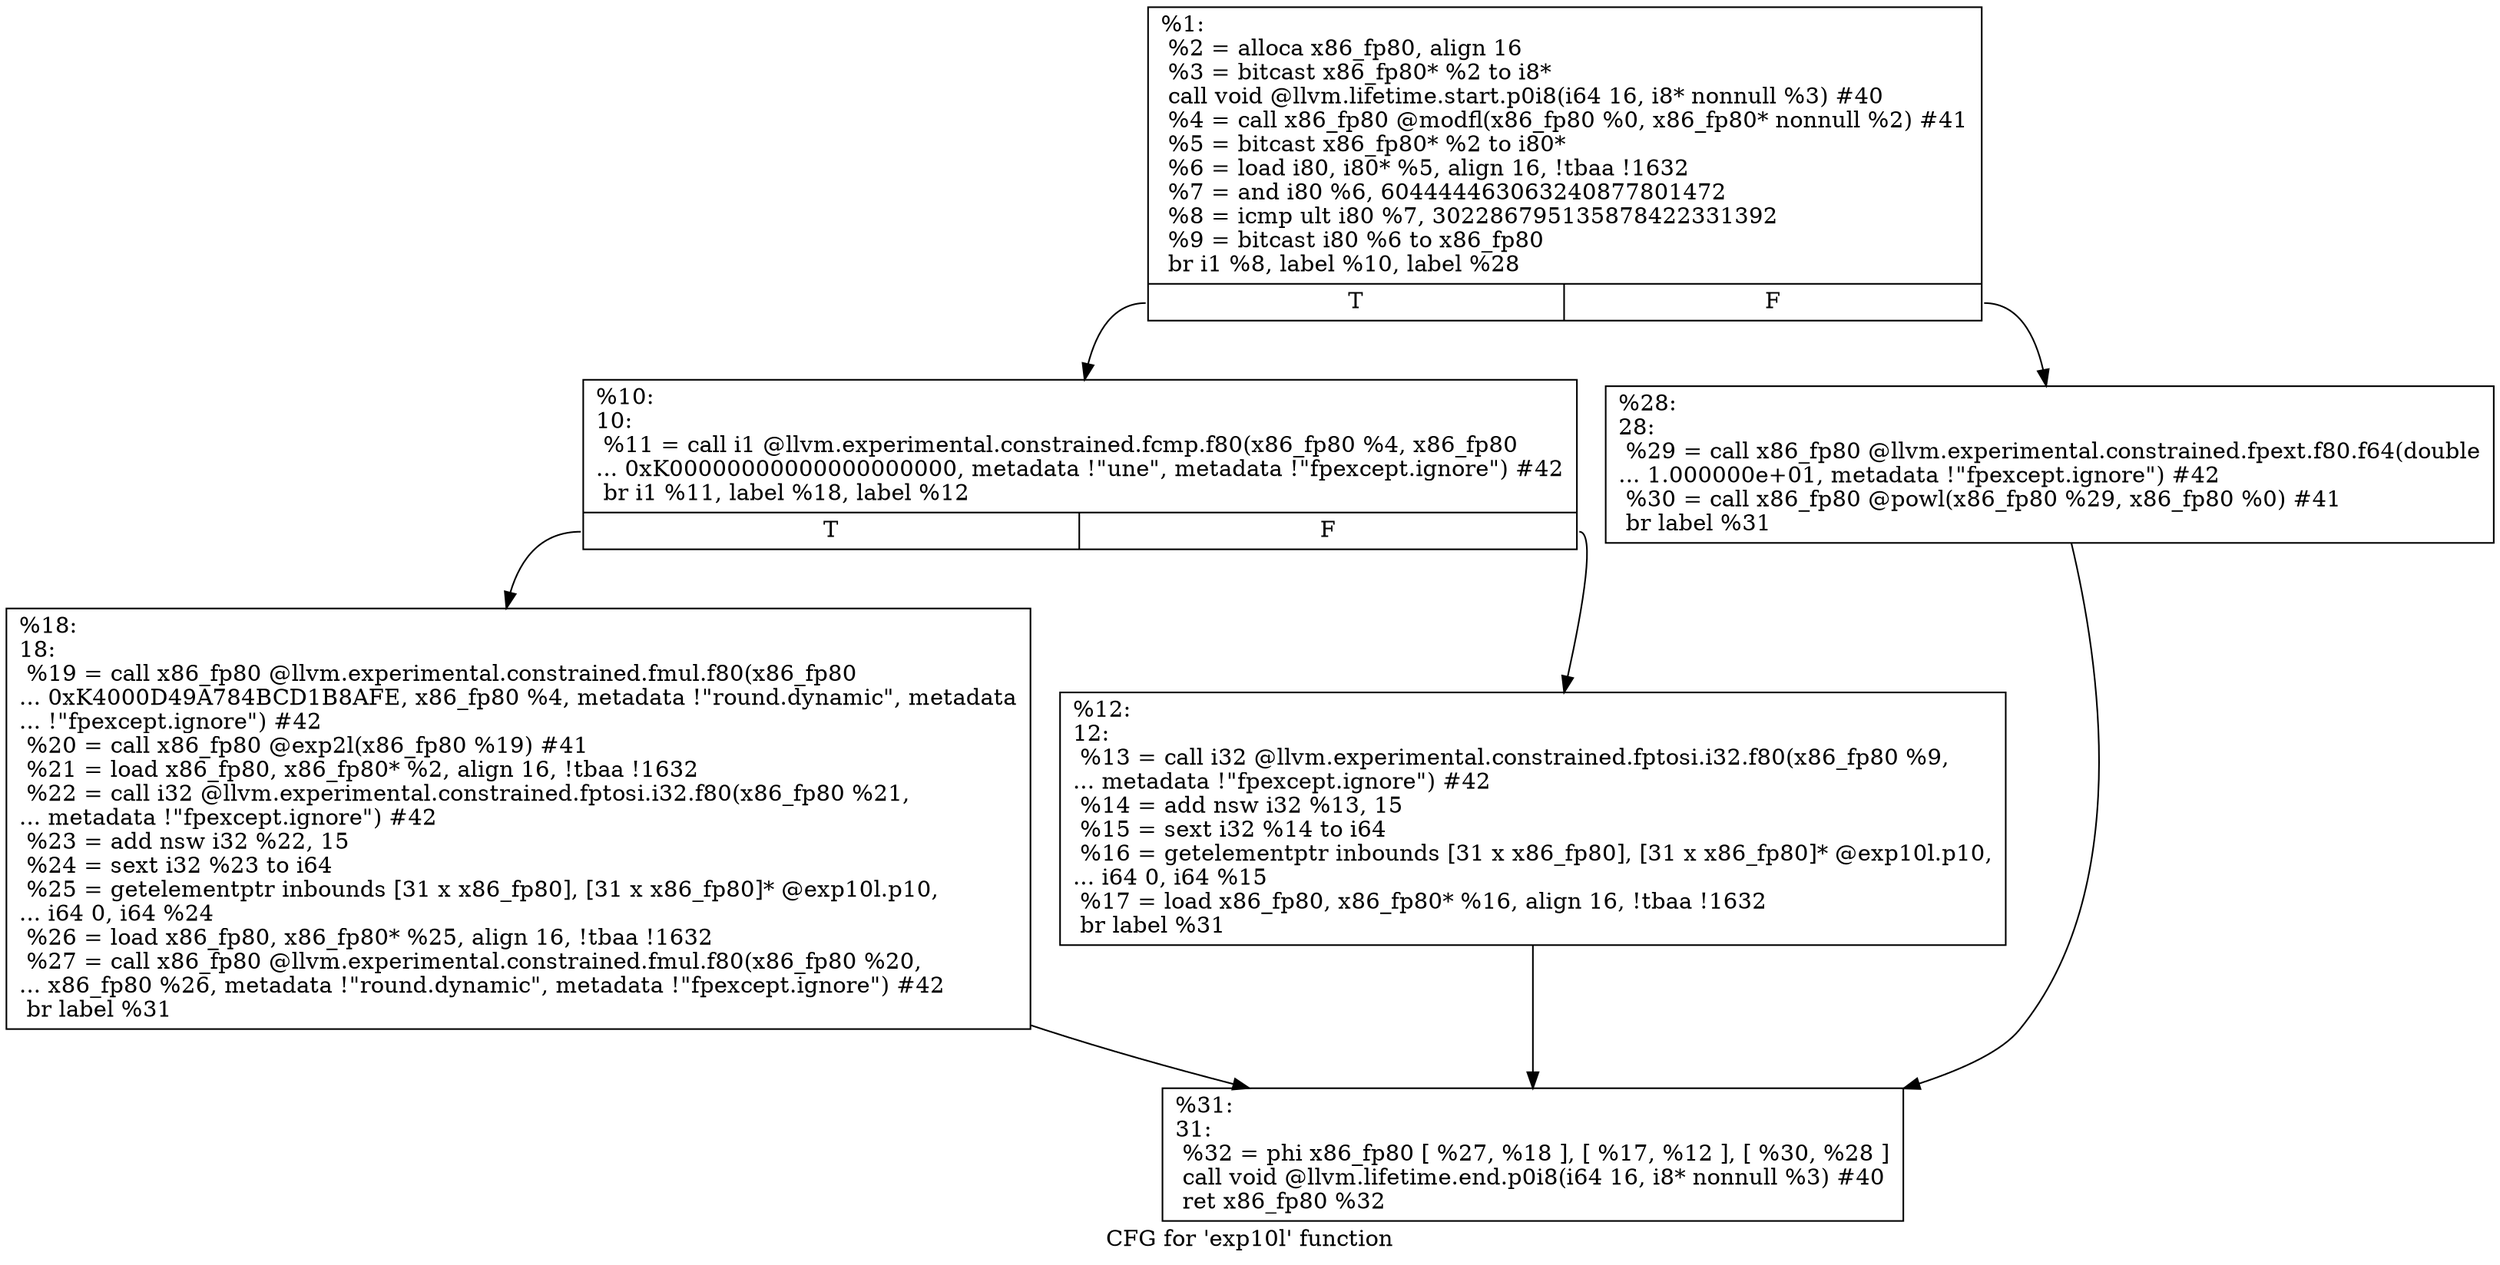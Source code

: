 digraph "CFG for 'exp10l' function" {
	label="CFG for 'exp10l' function";

	Node0x17a4e40 [shape=record,label="{%1:\l  %2 = alloca x86_fp80, align 16\l  %3 = bitcast x86_fp80* %2 to i8*\l  call void @llvm.lifetime.start.p0i8(i64 16, i8* nonnull %3) #40\l  %4 = call x86_fp80 @modfl(x86_fp80 %0, x86_fp80* nonnull %2) #41\l  %5 = bitcast x86_fp80* %2 to i80*\l  %6 = load i80, i80* %5, align 16, !tbaa !1632\l  %7 = and i80 %6, 604444463063240877801472\l  %8 = icmp ult i80 %7, 302286795135878422331392\l  %9 = bitcast i80 %6 to x86_fp80\l  br i1 %8, label %10, label %28\l|{<s0>T|<s1>F}}"];
	Node0x17a4e40:s0 -> Node0x17a4ed0;
	Node0x17a4e40:s1 -> Node0x17a4fc0;
	Node0x17a4ed0 [shape=record,label="{%10:\l10:                                               \l  %11 = call i1 @llvm.experimental.constrained.fcmp.f80(x86_fp80 %4, x86_fp80\l... 0xK00000000000000000000, metadata !\"une\", metadata !\"fpexcept.ignore\") #42\l  br i1 %11, label %18, label %12\l|{<s0>T|<s1>F}}"];
	Node0x17a4ed0:s0 -> Node0x17a4f70;
	Node0x17a4ed0:s1 -> Node0x17a4f20;
	Node0x17a4f20 [shape=record,label="{%12:\l12:                                               \l  %13 = call i32 @llvm.experimental.constrained.fptosi.i32.f80(x86_fp80 %9,\l... metadata !\"fpexcept.ignore\") #42\l  %14 = add nsw i32 %13, 15\l  %15 = sext i32 %14 to i64\l  %16 = getelementptr inbounds [31 x x86_fp80], [31 x x86_fp80]* @exp10l.p10,\l... i64 0, i64 %15\l  %17 = load x86_fp80, x86_fp80* %16, align 16, !tbaa !1632\l  br label %31\l}"];
	Node0x17a4f20 -> Node0x17a5010;
	Node0x17a4f70 [shape=record,label="{%18:\l18:                                               \l  %19 = call x86_fp80 @llvm.experimental.constrained.fmul.f80(x86_fp80\l... 0xK4000D49A784BCD1B8AFE, x86_fp80 %4, metadata !\"round.dynamic\", metadata\l... !\"fpexcept.ignore\") #42\l  %20 = call x86_fp80 @exp2l(x86_fp80 %19) #41\l  %21 = load x86_fp80, x86_fp80* %2, align 16, !tbaa !1632\l  %22 = call i32 @llvm.experimental.constrained.fptosi.i32.f80(x86_fp80 %21,\l... metadata !\"fpexcept.ignore\") #42\l  %23 = add nsw i32 %22, 15\l  %24 = sext i32 %23 to i64\l  %25 = getelementptr inbounds [31 x x86_fp80], [31 x x86_fp80]* @exp10l.p10,\l... i64 0, i64 %24\l  %26 = load x86_fp80, x86_fp80* %25, align 16, !tbaa !1632\l  %27 = call x86_fp80 @llvm.experimental.constrained.fmul.f80(x86_fp80 %20,\l... x86_fp80 %26, metadata !\"round.dynamic\", metadata !\"fpexcept.ignore\") #42\l  br label %31\l}"];
	Node0x17a4f70 -> Node0x17a5010;
	Node0x17a4fc0 [shape=record,label="{%28:\l28:                                               \l  %29 = call x86_fp80 @llvm.experimental.constrained.fpext.f80.f64(double\l... 1.000000e+01, metadata !\"fpexcept.ignore\") #42\l  %30 = call x86_fp80 @powl(x86_fp80 %29, x86_fp80 %0) #41\l  br label %31\l}"];
	Node0x17a4fc0 -> Node0x17a5010;
	Node0x17a5010 [shape=record,label="{%31:\l31:                                               \l  %32 = phi x86_fp80 [ %27, %18 ], [ %17, %12 ], [ %30, %28 ]\l  call void @llvm.lifetime.end.p0i8(i64 16, i8* nonnull %3) #40\l  ret x86_fp80 %32\l}"];
}
